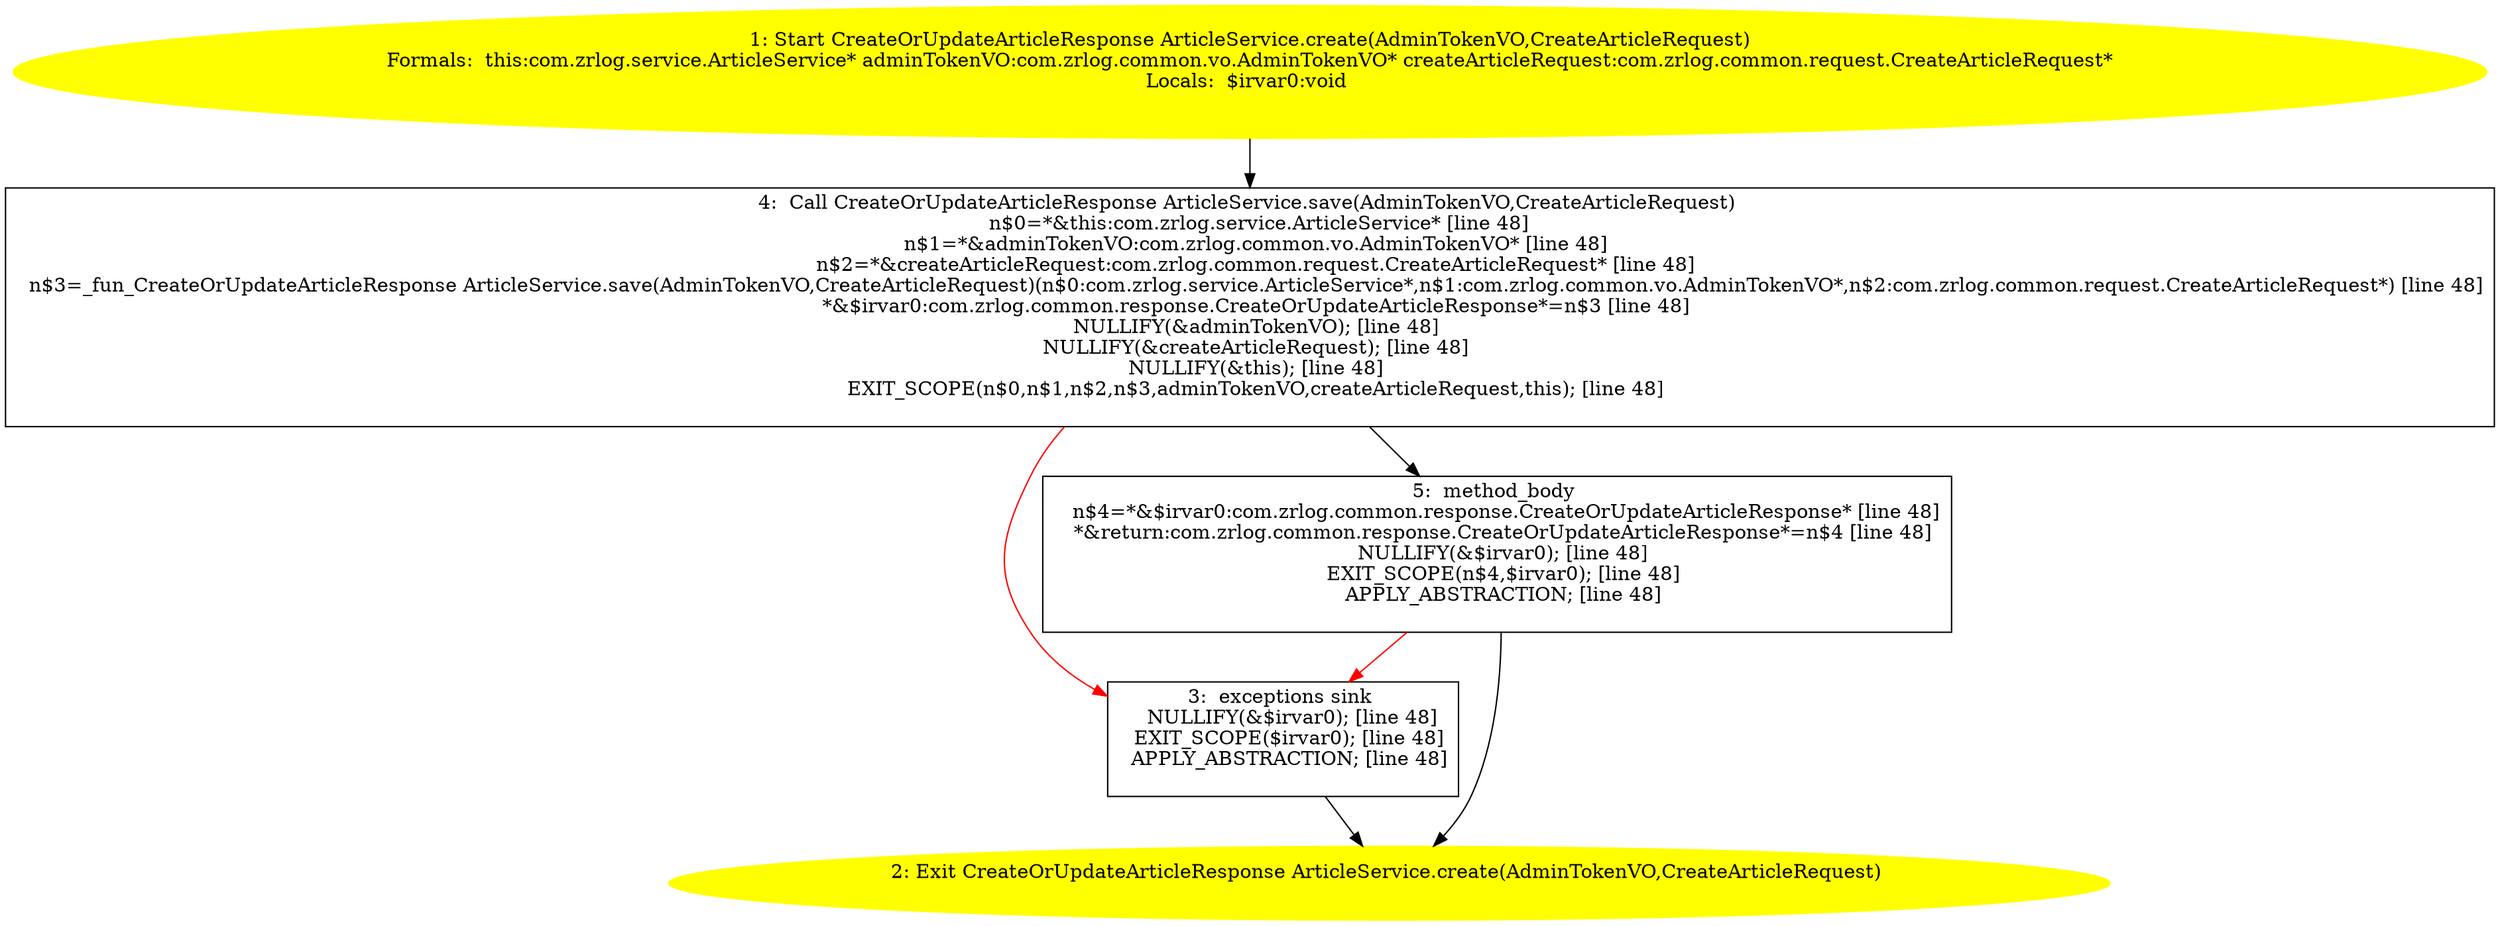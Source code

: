 /* @generated */
digraph cfg {
"com.zrlog.service.ArticleService.create(com.zrlog.common.vo.AdminTokenVO,com.zrlog.common.request.Cr.680fadcabf9733723691e6d171d1b838_1" [label="1: Start CreateOrUpdateArticleResponse ArticleService.create(AdminTokenVO,CreateArticleRequest)\nFormals:  this:com.zrlog.service.ArticleService* adminTokenVO:com.zrlog.common.vo.AdminTokenVO* createArticleRequest:com.zrlog.common.request.CreateArticleRequest*\nLocals:  $irvar0:void \n  " color=yellow style=filled]
	

	 "com.zrlog.service.ArticleService.create(com.zrlog.common.vo.AdminTokenVO,com.zrlog.common.request.Cr.680fadcabf9733723691e6d171d1b838_1" -> "com.zrlog.service.ArticleService.create(com.zrlog.common.vo.AdminTokenVO,com.zrlog.common.request.Cr.680fadcabf9733723691e6d171d1b838_4" ;
"com.zrlog.service.ArticleService.create(com.zrlog.common.vo.AdminTokenVO,com.zrlog.common.request.Cr.680fadcabf9733723691e6d171d1b838_2" [label="2: Exit CreateOrUpdateArticleResponse ArticleService.create(AdminTokenVO,CreateArticleRequest) \n  " color=yellow style=filled]
	

"com.zrlog.service.ArticleService.create(com.zrlog.common.vo.AdminTokenVO,com.zrlog.common.request.Cr.680fadcabf9733723691e6d171d1b838_3" [label="3:  exceptions sink \n   NULLIFY(&$irvar0); [line 48]\n  EXIT_SCOPE($irvar0); [line 48]\n  APPLY_ABSTRACTION; [line 48]\n " shape="box"]
	

	 "com.zrlog.service.ArticleService.create(com.zrlog.common.vo.AdminTokenVO,com.zrlog.common.request.Cr.680fadcabf9733723691e6d171d1b838_3" -> "com.zrlog.service.ArticleService.create(com.zrlog.common.vo.AdminTokenVO,com.zrlog.common.request.Cr.680fadcabf9733723691e6d171d1b838_2" ;
"com.zrlog.service.ArticleService.create(com.zrlog.common.vo.AdminTokenVO,com.zrlog.common.request.Cr.680fadcabf9733723691e6d171d1b838_4" [label="4:  Call CreateOrUpdateArticleResponse ArticleService.save(AdminTokenVO,CreateArticleRequest) \n   n$0=*&this:com.zrlog.service.ArticleService* [line 48]\n  n$1=*&adminTokenVO:com.zrlog.common.vo.AdminTokenVO* [line 48]\n  n$2=*&createArticleRequest:com.zrlog.common.request.CreateArticleRequest* [line 48]\n  n$3=_fun_CreateOrUpdateArticleResponse ArticleService.save(AdminTokenVO,CreateArticleRequest)(n$0:com.zrlog.service.ArticleService*,n$1:com.zrlog.common.vo.AdminTokenVO*,n$2:com.zrlog.common.request.CreateArticleRequest*) [line 48]\n  *&$irvar0:com.zrlog.common.response.CreateOrUpdateArticleResponse*=n$3 [line 48]\n  NULLIFY(&adminTokenVO); [line 48]\n  NULLIFY(&createArticleRequest); [line 48]\n  NULLIFY(&this); [line 48]\n  EXIT_SCOPE(n$0,n$1,n$2,n$3,adminTokenVO,createArticleRequest,this); [line 48]\n " shape="box"]
	

	 "com.zrlog.service.ArticleService.create(com.zrlog.common.vo.AdminTokenVO,com.zrlog.common.request.Cr.680fadcabf9733723691e6d171d1b838_4" -> "com.zrlog.service.ArticleService.create(com.zrlog.common.vo.AdminTokenVO,com.zrlog.common.request.Cr.680fadcabf9733723691e6d171d1b838_5" ;
	 "com.zrlog.service.ArticleService.create(com.zrlog.common.vo.AdminTokenVO,com.zrlog.common.request.Cr.680fadcabf9733723691e6d171d1b838_4" -> "com.zrlog.service.ArticleService.create(com.zrlog.common.vo.AdminTokenVO,com.zrlog.common.request.Cr.680fadcabf9733723691e6d171d1b838_3" [color="red" ];
"com.zrlog.service.ArticleService.create(com.zrlog.common.vo.AdminTokenVO,com.zrlog.common.request.Cr.680fadcabf9733723691e6d171d1b838_5" [label="5:  method_body \n   n$4=*&$irvar0:com.zrlog.common.response.CreateOrUpdateArticleResponse* [line 48]\n  *&return:com.zrlog.common.response.CreateOrUpdateArticleResponse*=n$4 [line 48]\n  NULLIFY(&$irvar0); [line 48]\n  EXIT_SCOPE(n$4,$irvar0); [line 48]\n  APPLY_ABSTRACTION; [line 48]\n " shape="box"]
	

	 "com.zrlog.service.ArticleService.create(com.zrlog.common.vo.AdminTokenVO,com.zrlog.common.request.Cr.680fadcabf9733723691e6d171d1b838_5" -> "com.zrlog.service.ArticleService.create(com.zrlog.common.vo.AdminTokenVO,com.zrlog.common.request.Cr.680fadcabf9733723691e6d171d1b838_2" ;
	 "com.zrlog.service.ArticleService.create(com.zrlog.common.vo.AdminTokenVO,com.zrlog.common.request.Cr.680fadcabf9733723691e6d171d1b838_5" -> "com.zrlog.service.ArticleService.create(com.zrlog.common.vo.AdminTokenVO,com.zrlog.common.request.Cr.680fadcabf9733723691e6d171d1b838_3" [color="red" ];
}
